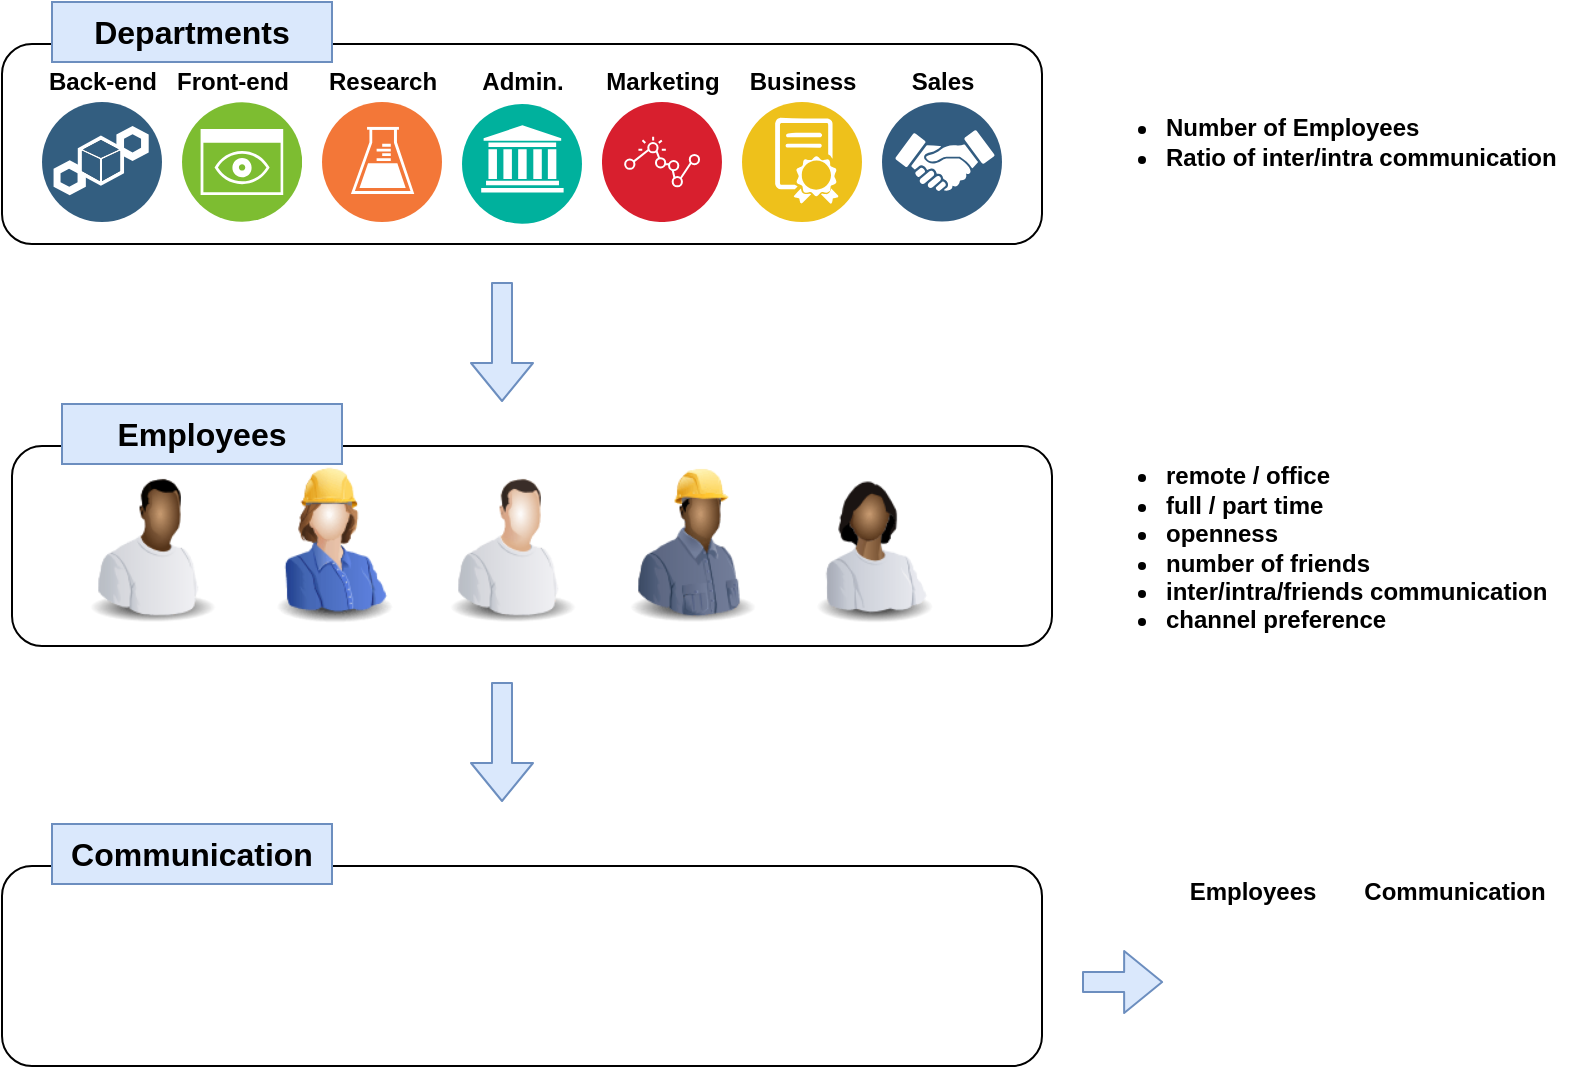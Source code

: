 <mxfile version="13.7.9" type="device"><diagram id="UeJBRkwXjd0z8AaSmIrZ" name="Page-1"><mxGraphModel dx="1887" dy="1078" grid="1" gridSize="10" guides="1" tooltips="1" connect="1" arrows="1" fold="1" page="1" pageScale="1" pageWidth="850" pageHeight="1100" math="0" shadow="0"><root><mxCell id="0"/><mxCell id="1" parent="0"/><mxCell id="1SVaaetmQAI9yDCNkadl-38" value="" style="group" vertex="1" connectable="0" parent="1"><mxGeometry x="40" y="40" width="520" height="121" as="geometry"/></mxCell><mxCell id="1SVaaetmQAI9yDCNkadl-1" value="" style="rounded=1;whiteSpace=wrap;html=1;" vertex="1" parent="1SVaaetmQAI9yDCNkadl-38"><mxGeometry y="21" width="520" height="100" as="geometry"/></mxCell><mxCell id="1SVaaetmQAI9yDCNkadl-22" value="" style="group" vertex="1" connectable="0" parent="1SVaaetmQAI9yDCNkadl-38"><mxGeometry x="440" y="30" width="60" height="80" as="geometry"/></mxCell><mxCell id="1SVaaetmQAI9yDCNkadl-10" value="" style="aspect=fixed;perimeter=ellipsePerimeter;html=1;align=center;shadow=0;dashed=0;fontColor=#4277BB;labelBackgroundColor=#ffffff;fontSize=12;spacingTop=3;image;image=img/lib/ibm/blockchain/membership_services_provider_api.svg;" vertex="1" parent="1SVaaetmQAI9yDCNkadl-22"><mxGeometry y="20" width="60" height="60" as="geometry"/></mxCell><mxCell id="1SVaaetmQAI9yDCNkadl-21" value="&lt;b&gt;Sales&lt;/b&gt;" style="text;html=1;align=center;verticalAlign=middle;resizable=0;points=[];autosize=1;" vertex="1" parent="1SVaaetmQAI9yDCNkadl-22"><mxGeometry x="5" width="50" height="20" as="geometry"/></mxCell><mxCell id="1SVaaetmQAI9yDCNkadl-29" value="" style="group" vertex="1" connectable="0" parent="1SVaaetmQAI9yDCNkadl-38"><mxGeometry x="15" y="30" width="70" height="80" as="geometry"/></mxCell><mxCell id="1SVaaetmQAI9yDCNkadl-14" value="" style="aspect=fixed;perimeter=ellipsePerimeter;html=1;align=center;shadow=0;dashed=0;fontColor=#4277BB;labelBackgroundColor=#ffffff;fontSize=12;spacingTop=3;image;image=img/lib/ibm/blockchain/ledger.svg;" vertex="1" parent="1SVaaetmQAI9yDCNkadl-29"><mxGeometry x="5" y="20" width="60" height="60" as="geometry"/></mxCell><mxCell id="1SVaaetmQAI9yDCNkadl-28" value="&lt;b&gt;Back-end&lt;/b&gt;" style="text;html=1;align=center;verticalAlign=middle;resizable=0;points=[];autosize=1;" vertex="1" parent="1SVaaetmQAI9yDCNkadl-29"><mxGeometry width="70" height="20" as="geometry"/></mxCell><mxCell id="1SVaaetmQAI9yDCNkadl-30" value="" style="group" vertex="1" connectable="0" parent="1SVaaetmQAI9yDCNkadl-38"><mxGeometry x="80" y="30" width="70" height="80" as="geometry"/></mxCell><mxCell id="1SVaaetmQAI9yDCNkadl-19" value="" style="aspect=fixed;perimeter=ellipsePerimeter;html=1;align=center;shadow=0;dashed=0;fontColor=#4277BB;labelBackgroundColor=#ffffff;fontSize=12;spacingTop=3;image;image=img/lib/ibm/infrastructure/monitoring.svg;" vertex="1" parent="1SVaaetmQAI9yDCNkadl-30"><mxGeometry x="10" y="20" width="60" height="60" as="geometry"/></mxCell><mxCell id="1SVaaetmQAI9yDCNkadl-27" value="&lt;b&gt;Front-end&lt;/b&gt;" style="text;html=1;align=center;verticalAlign=middle;resizable=0;points=[];autosize=1;" vertex="1" parent="1SVaaetmQAI9yDCNkadl-30"><mxGeometry width="70" height="20" as="geometry"/></mxCell><mxCell id="1SVaaetmQAI9yDCNkadl-31" value="" style="group" vertex="1" connectable="0" parent="1SVaaetmQAI9yDCNkadl-38"><mxGeometry x="155" y="30" width="70" height="80" as="geometry"/></mxCell><mxCell id="1SVaaetmQAI9yDCNkadl-18" value="" style="aspect=fixed;perimeter=ellipsePerimeter;html=1;align=center;shadow=0;dashed=0;fontColor=#4277BB;labelBackgroundColor=#ffffff;fontSize=12;spacingTop=3;image;image=img/lib/ibm/devops/continuous_testing.svg;" vertex="1" parent="1SVaaetmQAI9yDCNkadl-31"><mxGeometry x="5" y="20" width="60" height="60" as="geometry"/></mxCell><mxCell id="1SVaaetmQAI9yDCNkadl-26" value="&lt;b&gt;Research&lt;/b&gt;" style="text;html=1;align=center;verticalAlign=middle;resizable=0;points=[];autosize=1;" vertex="1" parent="1SVaaetmQAI9yDCNkadl-31"><mxGeometry width="70" height="20" as="geometry"/></mxCell><mxCell id="1SVaaetmQAI9yDCNkadl-33" value="" style="group" vertex="1" connectable="0" parent="1SVaaetmQAI9yDCNkadl-38"><mxGeometry x="230" y="30" width="60" height="81" as="geometry"/></mxCell><mxCell id="1SVaaetmQAI9yDCNkadl-15" value="" style="aspect=fixed;perimeter=ellipsePerimeter;html=1;align=center;shadow=0;dashed=0;fontColor=#4277BB;labelBackgroundColor=#ffffff;fontSize=12;spacingTop=3;image;image=img/lib/ibm/management/information_governance.svg;" vertex="1" parent="1SVaaetmQAI9yDCNkadl-33"><mxGeometry y="21" width="60" height="60" as="geometry"/></mxCell><mxCell id="1SVaaetmQAI9yDCNkadl-25" value="&lt;b&gt;Admin.&lt;/b&gt;" style="text;html=1;align=center;verticalAlign=middle;resizable=0;points=[];autosize=1;" vertex="1" parent="1SVaaetmQAI9yDCNkadl-33"><mxGeometry width="60" height="20" as="geometry"/></mxCell><mxCell id="1SVaaetmQAI9yDCNkadl-34" value="" style="group" vertex="1" connectable="0" parent="1SVaaetmQAI9yDCNkadl-38"><mxGeometry x="295" y="30" width="70" height="80" as="geometry"/></mxCell><mxCell id="1SVaaetmQAI9yDCNkadl-20" value="" style="aspect=fixed;perimeter=ellipsePerimeter;html=1;align=center;shadow=0;dashed=0;fontColor=#4277BB;labelBackgroundColor=#ffffff;fontSize=12;spacingTop=3;image;image=img/lib/ibm/security/security_monitoring_intelligence.svg;" vertex="1" parent="1SVaaetmQAI9yDCNkadl-34"><mxGeometry x="5" y="20" width="60" height="60" as="geometry"/></mxCell><mxCell id="1SVaaetmQAI9yDCNkadl-24" value="&lt;b&gt;Marketing&lt;br&gt;&lt;/b&gt;" style="text;html=1;align=center;verticalAlign=middle;resizable=0;points=[];autosize=1;" vertex="1" parent="1SVaaetmQAI9yDCNkadl-34"><mxGeometry width="70" height="20" as="geometry"/></mxCell><mxCell id="1SVaaetmQAI9yDCNkadl-35" value="" style="group" vertex="1" connectable="0" parent="1SVaaetmQAI9yDCNkadl-38"><mxGeometry x="365" y="30" width="70" height="80" as="geometry"/></mxCell><mxCell id="1SVaaetmQAI9yDCNkadl-9" value="" style="aspect=fixed;perimeter=ellipsePerimeter;html=1;align=center;shadow=0;dashed=0;fontColor=#4277BB;labelBackgroundColor=#ffffff;fontSize=12;spacingTop=3;image;image=img/lib/ibm/blockchain/smart_contract.svg;" vertex="1" parent="1SVaaetmQAI9yDCNkadl-35"><mxGeometry x="5" y="20" width="60" height="60" as="geometry"/></mxCell><mxCell id="1SVaaetmQAI9yDCNkadl-23" value="&lt;b&gt;Business&lt;/b&gt;" style="text;html=1;align=center;verticalAlign=middle;resizable=0;points=[];autosize=1;" vertex="1" parent="1SVaaetmQAI9yDCNkadl-35"><mxGeometry width="70" height="20" as="geometry"/></mxCell><mxCell id="1SVaaetmQAI9yDCNkadl-36" value="&lt;b&gt;&lt;font style=&quot;font-size: 16px&quot;&gt;Departments&lt;/font&gt;&lt;/b&gt;" style="whiteSpace=wrap;html=1;fillColor=#dae8fc;strokeColor=#6c8ebf;" vertex="1" parent="1SVaaetmQAI9yDCNkadl-38"><mxGeometry x="25" width="140" height="30" as="geometry"/></mxCell><mxCell id="1SVaaetmQAI9yDCNkadl-63" value="" style="group" vertex="1" connectable="0" parent="1"><mxGeometry x="40" y="451" width="520" height="121" as="geometry"/></mxCell><mxCell id="1SVaaetmQAI9yDCNkadl-40" value="" style="rounded=1;whiteSpace=wrap;html=1;" vertex="1" parent="1SVaaetmQAI9yDCNkadl-63"><mxGeometry y="21" width="520" height="100" as="geometry"/></mxCell><mxCell id="1SVaaetmQAI9yDCNkadl-62" value="&lt;b&gt;&lt;font style=&quot;font-size: 16px&quot;&gt;Communication&lt;/font&gt;&lt;/b&gt;" style="whiteSpace=wrap;html=1;fillColor=#dae8fc;strokeColor=#6c8ebf;" vertex="1" parent="1SVaaetmQAI9yDCNkadl-63"><mxGeometry x="25" width="140" height="30" as="geometry"/></mxCell><mxCell id="1SVaaetmQAI9yDCNkadl-73" value="" style="shape=image;verticalLabelPosition=bottom;labelBackgroundColor=#ffffff;verticalAlign=top;aspect=fixed;imageAspect=0;image=https://mondrian.mashable.com/uploads%252Fcard%252Fimage%252F918220%252F316bce31-4c38-4f3b-b743-a17406175286.png%252F950x534__filters%253Aquality%252880%2529.png;" vertex="1" parent="1SVaaetmQAI9yDCNkadl-63"><mxGeometry x="60" y="36.25" width="124.66" height="70" as="geometry"/></mxCell><mxCell id="1SVaaetmQAI9yDCNkadl-77" value="" style="shape=image;verticalLabelPosition=bottom;labelBackgroundColor=#ffffff;verticalAlign=top;aspect=fixed;imageAspect=0;image=https://uca.edu/cte/files/2020/07/zoom.png;" vertex="1" parent="1SVaaetmQAI9yDCNkadl-63"><mxGeometry x="220" y="48.25" width="113.75" height="45.5" as="geometry"/></mxCell><mxCell id="1SVaaetmQAI9yDCNkadl-78" value="" style="shape=image;verticalLabelPosition=bottom;labelBackgroundColor=#ffffff;verticalAlign=top;aspect=fixed;imageAspect=0;image=https://cdn4.iconfinder.com/data/icons/social-media-logos-6/512/112-gmail_email_mail-512.png;" vertex="1" parent="1SVaaetmQAI9yDCNkadl-63"><mxGeometry x="390" y="48.75" width="45" height="45" as="geometry"/></mxCell><mxCell id="1SVaaetmQAI9yDCNkadl-64" value="" style="group" vertex="1" connectable="0" parent="1"><mxGeometry x="45" y="241" width="520" height="121" as="geometry"/></mxCell><mxCell id="1SVaaetmQAI9yDCNkadl-65" value="" style="group" vertex="1" connectable="0" parent="1SVaaetmQAI9yDCNkadl-64"><mxGeometry width="520" height="121" as="geometry"/></mxCell><mxCell id="1SVaaetmQAI9yDCNkadl-66" value="" style="rounded=1;whiteSpace=wrap;html=1;" vertex="1" parent="1SVaaetmQAI9yDCNkadl-65"><mxGeometry y="21" width="520" height="100" as="geometry"/></mxCell><mxCell id="1SVaaetmQAI9yDCNkadl-67" value="&lt;b&gt;&lt;font style=&quot;font-size: 16px&quot;&gt;Employees&lt;/font&gt;&lt;/b&gt;" style="whiteSpace=wrap;html=1;fillColor=#dae8fc;strokeColor=#6c8ebf;" vertex="1" parent="1SVaaetmQAI9yDCNkadl-65"><mxGeometry x="25" width="140" height="30" as="geometry"/></mxCell><mxCell id="1SVaaetmQAI9yDCNkadl-68" value="" style="image;html=1;image=img/lib/clip_art/people/Worker_Black_128x128.png" vertex="1" parent="1SVaaetmQAI9yDCNkadl-65"><mxGeometry x="30" y="30" width="80" height="80" as="geometry"/></mxCell><mxCell id="1SVaaetmQAI9yDCNkadl-69" value="" style="image;html=1;image=img/lib/clip_art/people/Construction_Worker_Woman_128x128.png" vertex="1" parent="1SVaaetmQAI9yDCNkadl-65"><mxGeometry x="120" y="30" width="80" height="80" as="geometry"/></mxCell><mxCell id="1SVaaetmQAI9yDCNkadl-70" value="" style="image;html=1;image=img/lib/clip_art/people/Worker_Man_128x128.png" vertex="1" parent="1SVaaetmQAI9yDCNkadl-65"><mxGeometry x="210" y="30" width="80" height="80" as="geometry"/></mxCell><mxCell id="1SVaaetmQAI9yDCNkadl-71" value="" style="image;html=1;image=img/lib/clip_art/people/Construction_Worker_Man_Black_128x128.png" vertex="1" parent="1SVaaetmQAI9yDCNkadl-65"><mxGeometry x="300" y="30" width="80" height="80" as="geometry"/></mxCell><mxCell id="1SVaaetmQAI9yDCNkadl-72" value="" style="image;html=1;image=img/lib/clip_art/people/Worker_Woman_Black_128x128.png" vertex="1" parent="1SVaaetmQAI9yDCNkadl-65"><mxGeometry x="390" y="30" width="80" height="80" as="geometry"/></mxCell><mxCell id="1SVaaetmQAI9yDCNkadl-83" value="" style="group" vertex="1" connectable="0" parent="1"><mxGeometry x="711" y="475" width="110.0" height="90" as="geometry"/></mxCell><mxCell id="1SVaaetmQAI9yDCNkadl-79" value="" style="shape=image;verticalLabelPosition=bottom;labelBackgroundColor=#ffffff;verticalAlign=top;aspect=fixed;imageAspect=0;image=https://storage.googleapis.com/website-dev-images/sites/default/files/Untitled%20design%20%2852%29.jpg;" vertex="1" parent="1SVaaetmQAI9yDCNkadl-83"><mxGeometry x="0.91" y="30" width="109.09" height="60" as="geometry"/></mxCell><mxCell id="1SVaaetmQAI9yDCNkadl-80" value="&lt;b&gt;Communication&lt;/b&gt;" style="text;html=1;align=center;verticalAlign=middle;resizable=0;points=[];autosize=1;" vertex="1" parent="1SVaaetmQAI9yDCNkadl-83"><mxGeometry width="110" height="20" as="geometry"/></mxCell><mxCell id="1SVaaetmQAI9yDCNkadl-84" value="" style="group" vertex="1" connectable="0" parent="1"><mxGeometry x="611" y="475" width="109.09" height="90" as="geometry"/></mxCell><mxCell id="1SVaaetmQAI9yDCNkadl-81" value="" style="shape=image;verticalLabelPosition=bottom;labelBackgroundColor=#ffffff;verticalAlign=top;aspect=fixed;imageAspect=0;image=https://storage.googleapis.com/website-dev-images/sites/default/files/Untitled%20design%20%2852%29.jpg;" vertex="1" parent="1SVaaetmQAI9yDCNkadl-84"><mxGeometry y="30" width="109.09" height="60" as="geometry"/></mxCell><mxCell id="1SVaaetmQAI9yDCNkadl-82" value="&lt;b&gt;Employees&lt;/b&gt;" style="text;html=1;align=center;verticalAlign=middle;resizable=0;points=[];autosize=1;" vertex="1" parent="1SVaaetmQAI9yDCNkadl-84"><mxGeometry x="14.09" width="80" height="20" as="geometry"/></mxCell><mxCell id="1SVaaetmQAI9yDCNkadl-85" value="&lt;ul&gt;&lt;li&gt;&lt;b&gt;Number of Employees&lt;/b&gt;&lt;/li&gt;&lt;li&gt;&lt;b&gt;Ratio of inter/intra communication&lt;/b&gt;&lt;/li&gt;&lt;/ul&gt;" style="text;html=1;align=left;verticalAlign=middle;resizable=0;points=[];autosize=1;" vertex="1" parent="1"><mxGeometry x="580" y="80" width="250" height="60" as="geometry"/></mxCell><mxCell id="1SVaaetmQAI9yDCNkadl-86" value="" style="shape=flexArrow;endArrow=classic;html=1;fillColor=#dae8fc;strokeColor=#6c8ebf;" edge="1" parent="1"><mxGeometry width="50" height="50" relative="1" as="geometry"><mxPoint x="290" y="180" as="sourcePoint"/><mxPoint x="290" y="240" as="targetPoint"/></mxGeometry></mxCell><mxCell id="1SVaaetmQAI9yDCNkadl-87" value="" style="shape=flexArrow;endArrow=classic;html=1;fillColor=#dae8fc;strokeColor=#6c8ebf;" edge="1" parent="1"><mxGeometry width="50" height="50" relative="1" as="geometry"><mxPoint x="290" y="380" as="sourcePoint"/><mxPoint x="290" y="440" as="targetPoint"/></mxGeometry></mxCell><mxCell id="1SVaaetmQAI9yDCNkadl-88" value="" style="shape=flexArrow;endArrow=classic;html=1;fillColor=#dae8fc;strokeColor=#6c8ebf;" edge="1" parent="1"><mxGeometry width="50" height="50" relative="1" as="geometry"><mxPoint x="580" y="530" as="sourcePoint"/><mxPoint x="620.57" y="530" as="targetPoint"/></mxGeometry></mxCell><mxCell id="1SVaaetmQAI9yDCNkadl-90" value="&lt;ul&gt;&lt;li&gt;&lt;b&gt;remote / office&lt;/b&gt;&lt;/li&gt;&lt;li&gt;&lt;b&gt;full / part time&lt;/b&gt;&lt;/li&gt;&lt;li&gt;&lt;b&gt;openness&lt;/b&gt;&lt;/li&gt;&lt;li&gt;&lt;b&gt;number of friends&lt;/b&gt;&lt;/li&gt;&lt;li&gt;&lt;b&gt;inter/intra/friends communication&lt;/b&gt;&lt;/li&gt;&lt;li&gt;&lt;b&gt;channel preference&lt;/b&gt;&lt;/li&gt;&lt;/ul&gt;" style="text;html=1;align=left;verticalAlign=middle;resizable=0;points=[];autosize=1;" vertex="1" parent="1"><mxGeometry x="580" y="257.5" width="250" height="110" as="geometry"/></mxCell></root></mxGraphModel></diagram></mxfile>